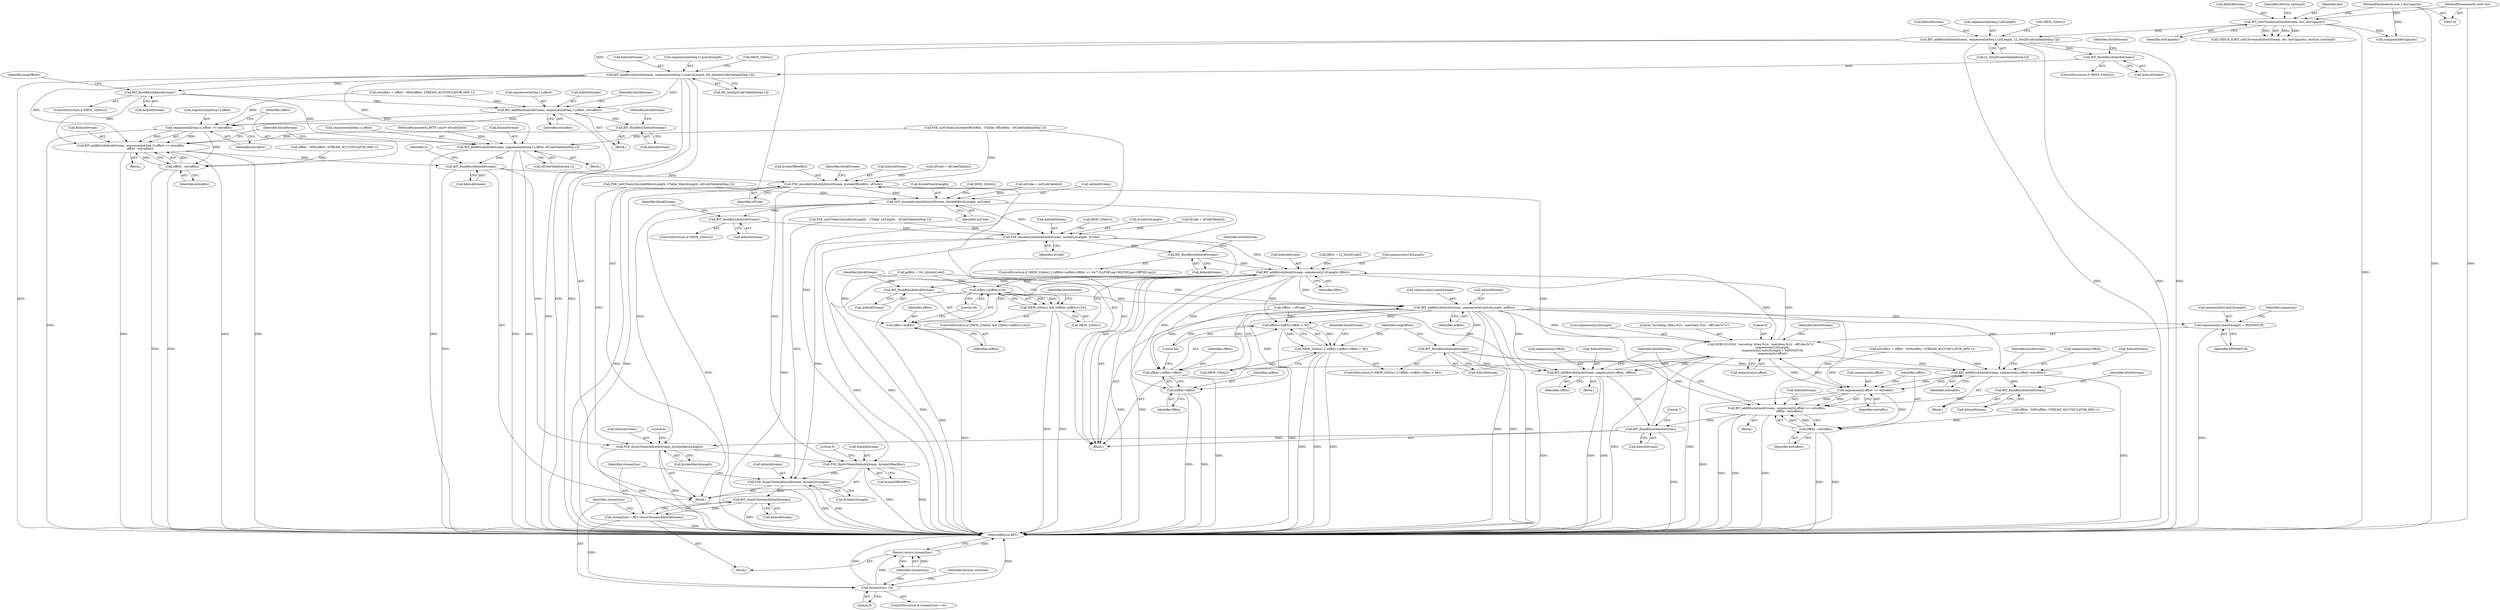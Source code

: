 digraph "0_zstd_3e5cdf1b6a85843e991d7d10f6a2567c15580da0_2@array" {
"1000186" [label="(Call,BIT_addBits(&blockStream, sequences[nbSeq-1].litLength, LL_bits[llCodeTable[nbSeq-1]]))"];
"1000138" [label="(Call,BIT_initCStream(&blockStream, dst, dstCapacity))"];
"1000121" [label="(MethodParameterIn,void* dst)"];
"1000122" [label="(MethodParameterIn,size_t dstCapacity)"];
"1000205" [label="(Call,BIT_flushBits(&blockStream))"];
"1000208" [label="(Call,BIT_addBits(&blockStream, sequences[nbSeq-1].matchLength, ML_bits[mlCodeTable[nbSeq-1]]))"];
"1000227" [label="(Call,BIT_flushBits(&blockStream))"];
"1000254" [label="(Call,BIT_addBits(&blockStream, sequences[nbSeq-1].offset, extraBits))"];
"1000265" [label="(Call,BIT_flushBits(&blockStream))"];
"1000268" [label="(Call,BIT_addBits(&blockStream, sequences[nbSeq-1].offset >> extraBits,\n                    ofBits - extraBits))"];
"1000300" [label="(Call,BIT_flushBits(&blockStream))"];
"1000371" [label="(Call,FSE_encodeSymbol(&blockStream, &stateOffsetBits, ofCode))"];
"1000377" [label="(Call,FSE_encodeSymbol(&blockStream, &stateMatchLength, mlCode))"];
"1000385" [label="(Call,BIT_flushBits(&blockStream))"];
"1000388" [label="(Call,FSE_encodeSymbol(&blockStream, &stateLitLength, llCode))"];
"1000412" [label="(Call,BIT_flushBits(&blockStream))"];
"1000415" [label="(Call,BIT_addBits(&blockStream, sequences[n].litLength, llBits))"];
"1000351" [label="(Call,DEBUGLOG(6, \"encoding: litlen:%2u - matchlen:%2u - offCode:%7u\",\n                        sequences[n].litLength,\n                        sequences[n].matchLength + MINMATCH,\n                        sequences[n].offset))"];
"1000473" [label="(Call,BIT_addBits(&blockStream, sequences[n].offset, extraBits))"];
"1000482" [label="(Call,BIT_flushBits(&blockStream))"];
"1000485" [label="(Call,BIT_addBits(&blockStream, sequences[n].offset >> extraBits,\n                            ofBits - extraBits))"];
"1000509" [label="(Call,BIT_flushBits(&blockStream))"];
"1000530" [label="(Call,FSE_flushCState(&blockStream, &stateMatchLength))"];
"1000541" [label="(Call,FSE_flushCState(&blockStream, &stateOffsetBits))"];
"1000552" [label="(Call,FSE_flushCState(&blockStream, &stateLitLength))"];
"1000561" [label="(Call,BIT_closeCStream(&blockStream))"];
"1000559" [label="(Call,streamSize = BIT_closeCStream(&blockStream))"];
"1000565" [label="(Call,streamSize==0)"];
"1000571" [label="(Return,return streamSize;)"];
"1000488" [label="(Call,sequences[n].offset >> extraBits)"];
"1000495" [label="(Call,ofBits - extraBits)"];
"1000500" [label="(Call,BIT_addBits(&blockStream, sequences[n].offset, ofBits))"];
"1000427" [label="(Call,(llBits+mlBits)>24)"];
"1000425" [label="(Call,MEM_32bits() && ((llBits+mlBits)>24))"];
"1000428" [label="(Call,llBits+mlBits)"];
"1000432" [label="(Call,BIT_flushBits(&blockStream))"];
"1000435" [label="(Call,BIT_addBits(&blockStream, sequences[n].matchLength, mlBits))"];
"1000359" [label="(Call,sequences[n].matchLength + MINMATCH)"];
"1000447" [label="(Call,ofBits+mlBits+llBits > 56)"];
"1000445" [label="(Call,MEM_32bits() || (ofBits+mlBits+llBits > 56))"];
"1000448" [label="(Call,ofBits+mlBits+llBits)"];
"1000450" [label="(Call,mlBits+llBits)"];
"1000454" [label="(Call,BIT_flushBits(&blockStream))"];
"1000271" [label="(Call,sequences[nbSeq-1].offset >> extraBits)"];
"1000280" [label="(Call,ofBits - extraBits)"];
"1000285" [label="(Call,BIT_addBits(&blockStream, sequences[nbSeq-1].offset, ofCodeTable[nbSeq-1]))"];
"1000285" [label="(Call,BIT_addBits(&blockStream, sequences[nbSeq-1].offset, ofCodeTable[nbSeq-1]))"];
"1000206" [label="(Call,&blockStream)"];
"1000389" [label="(Call,&blockStream)"];
"1000386" [label="(Call,&blockStream)"];
"1000378" [label="(Call,&blockStream)"];
"1000359" [label="(Call,sequences[n].matchLength + MINMATCH)"];
"1000560" [label="(Identifier,streamSize)"];
"1000555" [label="(Call,&stateLitLength)"];
"1000425" [label="(Call,MEM_32bits() && ((llBits+mlBits)>24))"];
"1000286" [label="(Call,&blockStream)"];
"1000244" [label="(Call,ofBits - MIN(ofBits, STREAM_ACCUMULATOR_MIN-1))"];
"1000139" [label="(Call,&blockStream)"];
"1000430" [label="(Identifier,mlBits)"];
"1000177" [label="(Call,FSE_initCState2(&stateLitLength,   CTable_LitLength,   llCodeTable[nbSeq-1]))"];
"1000444" [label="(ControlStructure,if (MEM_32bits() || (ofBits+mlBits+llBits > 56)))"];
"1000254" [label="(Call,BIT_addBits(&blockStream, sequences[nbSeq-1].offset, extraBits))"];
"1000456" [label="(Identifier,blockStream)"];
"1000257" [label="(Call,sequences[nbSeq-1].offset)"];
"1000228" [label="(Call,&blockStream)"];
"1000231" [label="(Identifier,longOffsets)"];
"1000279" [label="(Identifier,extraBits)"];
"1000567" [label="(Literal,0)"];
"1000503" [label="(Call,sequences[n].offset)"];
"1000269" [label="(Call,&blockStream)"];
"1000428" [label="(Call,llBits+mlBits)"];
"1000488" [label="(Call,sequences[n].offset >> extraBits)"];
"1000255" [label="(Call,&blockStream)"];
"1000281" [label="(Identifier,ofBits)"];
"1000380" [label="(Call,&stateMatchLength)"];
"1000472" [label="(Block,)"];
"1000413" [label="(Call,&blockStream)"];
"1000143" [label="(Identifier,dstSize_tooSmall)"];
"1000324" [label="(Call,ofCode = ofCodeTable[n])"];
"1000433" [label="(Call,&blockStream)"];
"1000565" [label="(Call,streamSize==0)"];
"1000266" [label="(Call,&blockStream)"];
"1000541" [label="(Call,FSE_flushCState(&blockStream, &stateOffsetBits))"];
"1000205" [label="(Call,BIT_flushBits(&blockStream))"];
"1000489" [label="(Call,sequences[n].offset)"];
"1000159" [label="(Call,FSE_initCState2(&stateMatchLength, CTable_MatchLength, mlCodeTable[nbSeq-1]))"];
"1000384" [label="(Call,MEM_32bits())"];
"1000377" [label="(Call,FSE_encodeSymbol(&blockStream, &stateMatchLength, mlCode))"];
"1000208" [label="(Call,BIT_addBits(&blockStream, sequences[nbSeq-1].matchLength, ML_bits[mlCodeTable[nbSeq-1]]))"];
"1000396" [label="(Call,MEM_32bits())"];
"1000557" [label="(Block,)"];
"1000376" [label="(Identifier,ofCode)"];
"1000374" [label="(Call,&stateOffsetBits)"];
"1000288" [label="(Call,sequences[nbSeq-1].offset)"];
"1000536" [label="(Literal,6)"];
"1000196" [label="(Call,LL_bits[llCodeTable[nbSeq-1]])"];
"1000463" [label="(Call,ofBits - MIN(ofBits, STREAM_ACCUMULATOR_MIN-1))"];
"1000451" [label="(Identifier,mlBits)"];
"1000373" [label="(Identifier,blockStream)"];
"1000301" [label="(Call,&blockStream)"];
"1000511" [label="(Identifier,blockStream)"];
"1000385" [label="(Call,BIT_flushBits(&blockStream))"];
"1000218" [label="(Call,ML_bits[mlCodeTable[nbSeq-1]])"];
"1000432" [label="(Call,BIT_flushBits(&blockStream))"];
"1000448" [label="(Call,ofBits+mlBits+llBits)"];
"1000450" [label="(Call,mlBits+llBits)"];
"1000330" [label="(Call,mlCode = mlCodeTable[n])"];
"1000302" [label="(Identifier,blockStream)"];
"1000156" [label="(Call,(unsigned)dstCapacity)"];
"1000544" [label="(Call,&stateOffsetBits)"];
"1000204" [label="(Call,MEM_32bits())"];
"1000137" [label="(Call,CHECK_E(BIT_initCStream(&blockStream, dst, dstCapacity), dstSize_tooSmall))"];
"1000336" [label="(Call,llBits = LL_bits[llCode])"];
"1000264" [label="(Identifier,extraBits)"];
"1000431" [label="(Literal,24)"];
"1000510" [label="(Call,&blockStream)"];
"1000531" [label="(Call,&blockStream)"];
"1000121" [label="(MethodParameterIn,void* dst)"];
"1000461" [label="(Call,extraBits = ofBits - MIN(ofBits, STREAM_ACCUMULATOR_MIN-1))"];
"1000447" [label="(Call,ofBits+mlBits+llBits > 56)"];
"1000132" [label="(Block,)"];
"1000211" [label="(Call,sequences[nbSeq-1].matchLength)"];
"1000300" [label="(Call,BIT_flushBits(&blockStream))"];
"1000486" [label="(Call,&blockStream)"];
"1000417" [label="(Identifier,blockStream)"];
"1000141" [label="(Identifier,dst)"];
"1000382" [label="(Identifier,mlCode)"];
"1000412" [label="(Call,BIT_flushBits(&blockStream))"];
"1000418" [label="(Call,sequences[n].litLength)"];
"1000168" [label="(Call,FSE_initCState2(&stateOffsetBits,  CTable_OffsetBits,  ofCodeTable[nbSeq-1]))"];
"1000487" [label="(Identifier,blockStream)"];
"1000485" [label="(Call,BIT_addBits(&blockStream, sequences[n].offset >> extraBits,\n                            ofBits - extraBits))"];
"1000495" [label="(Call,ofBits - extraBits)"];
"1000513" [label="(Literal,7)"];
"1000390" [label="(Identifier,blockStream)"];
"1000354" [label="(Call,sequences[n].litLength)"];
"1000122" [label="(MethodParameterIn,size_t dstCapacity)"];
"1000459" [label="(Block,)"];
"1000427" [label="(Call,(llBits+mlBits)>24)"];
"1000449" [label="(Identifier,ofBits)"];
"1000265" [label="(Call,BIT_flushBits(&blockStream))"];
"1000415" [label="(Call,BIT_addBits(&blockStream, sequences[n].litLength, llBits))"];
"1000553" [label="(Call,&blockStream)"];
"1000271" [label="(Call,sequences[nbSeq-1].offset >> extraBits)"];
"1000496" [label="(Identifier,ofBits)"];
"1000452" [label="(Identifier,llBits)"];
"1000497" [label="(Identifier,extraBits)"];
"1000307" [label="(Identifier,n)"];
"1000446" [label="(Call,MEM_32bits())"];
"1000284" [label="(Block,)"];
"1000508" [label="(Identifier,ofBits)"];
"1000453" [label="(Literal,56)"];
"1000533" [label="(Call,&stateMatchLength)"];
"1000436" [label="(Call,&blockStream)"];
"1000226" [label="(Call,MEM_32bits())"];
"1000481" [label="(Identifier,extraBits)"];
"1000484" [label="(Identifier,blockStream)"];
"1000559" [label="(Call,streamSize = BIT_closeCStream(&blockStream))"];
"1000435" [label="(Call,BIT_addBits(&blockStream, sequences[n].matchLength, mlBits))"];
"1000499" [label="(Block,)"];
"1000203" [label="(ControlStructure,if (MEM_32bits()))"];
"1000232" [label="(Block,)"];
"1000443" [label="(Identifier,mlBits)"];
"1000360" [label="(Call,sequences[n].matchLength)"];
"1000225" [label="(ControlStructure,if (MEM_32bits()))"];
"1000187" [label="(Call,&blockStream)"];
"1000391" [label="(Call,&stateLitLength)"];
"1000267" [label="(Identifier,blockStream)"];
"1000280" [label="(Call,ofBits - extraBits)"];
"1000316" [label="(Block,)"];
"1000270" [label="(Identifier,blockStream)"];
"1000272" [label="(Call,sequences[nbSeq-1].offset)"];
"1000189" [label="(Call,sequences[nbSeq-1].litLength)"];
"1000445" [label="(Call,MEM_32bits() || (ofBits+mlBits+llBits > 56))"];
"1000242" [label="(Call,extraBits = ofBits - MIN(ofBits, STREAM_ACCUMULATOR_MIN-1))"];
"1000366" [label="(Call,sequences[n].offset)"];
"1000501" [label="(Call,&blockStream)"];
"1000383" [label="(ControlStructure,if (MEM_32bits()))"];
"1000552" [label="(Call,FSE_flushCState(&blockStream, &stateLitLength))"];
"1000424" [label="(ControlStructure,if (MEM_32bits() && ((llBits+mlBits)>24)))"];
"1000138" [label="(Call,BIT_initCStream(&blockStream, dst, dstCapacity))"];
"1000438" [label="(Call,sequences[n].matchLength)"];
"1000365" [label="(Identifier,MINMATCH)"];
"1000126" [label="(MethodParameterIn,BYTE const* ofCodeTable)"];
"1000268" [label="(Call,BIT_addBits(&blockStream, sequences[nbSeq-1].offset >> extraBits,\n                    ofBits - extraBits))"];
"1000494" [label="(Identifier,extraBits)"];
"1000282" [label="(Identifier,extraBits)"];
"1000458" [label="(Identifier,longOffsets)"];
"1000186" [label="(Call,BIT_addBits(&blockStream, sequences[nbSeq-1].litLength, LL_bits[llCodeTable[nbSeq-1]]))"];
"1000379" [label="(Identifier,blockStream)"];
"1000542" [label="(Call,&blockStream)"];
"1000547" [label="(Literal,6)"];
"1000210" [label="(Identifier,blockStream)"];
"1000509" [label="(Call,BIT_flushBits(&blockStream))"];
"1000353" [label="(Literal,\"encoding: litlen:%2u - matchlen:%2u - offCode:%7u\")"];
"1000371" [label="(Call,FSE_encodeSymbol(&blockStream, &stateOffsetBits, ofCode))"];
"1000561" [label="(Call,BIT_closeCStream(&blockStream))"];
"1000564" [label="(ControlStructure,if (streamSize==0))"];
"1000429" [label="(Identifier,llBits)"];
"1000454" [label="(Call,BIT_flushBits(&blockStream))"];
"1000393" [label="(Identifier,llCode)"];
"1000476" [label="(Call,sequences[n].offset)"];
"1000562" [label="(Call,&blockStream)"];
"1000209" [label="(Call,&blockStream)"];
"1000423" [label="(Identifier,llBits)"];
"1000570" [label="(Identifier,dstSize_tooSmall)"];
"1000372" [label="(Call,&blockStream)"];
"1000426" [label="(Call,MEM_32bits())"];
"1000437" [label="(Identifier,blockStream)"];
"1000530" [label="(Call,FSE_flushCState(&blockStream, &stateMatchLength))"];
"1000572" [label="(Identifier,streamSize)"];
"1000482" [label="(Call,BIT_flushBits(&blockStream))"];
"1000483" [label="(Call,&blockStream)"];
"1000142" [label="(Identifier,dstCapacity)"];
"1000473" [label="(Call,BIT_addBits(&blockStream, sequences[n].offset, extraBits))"];
"1000342" [label="(Call,ofBits = ofCode)"];
"1000346" [label="(Call,mlBits = ML_bits[mlCode])"];
"1000566" [label="(Identifier,streamSize)"];
"1000571" [label="(Return,return streamSize;)"];
"1000368" [label="(Identifier,sequences)"];
"1000388" [label="(Call,FSE_encodeSymbol(&blockStream, &stateLitLength, llCode))"];
"1000394" [label="(ControlStructure,if (MEM_32bits() || (ofBits+mlBits+llBits >= 64-7-(LLFSELog+MLFSELog+OffFSELog))))"];
"1000227" [label="(Call,BIT_flushBits(&blockStream))"];
"1000434" [label="(Identifier,blockStream)"];
"1000351" [label="(Call,DEBUGLOG(6, \"encoding: litlen:%2u - matchlen:%2u - offCode:%7u\",\n                        sequences[n].litLength,\n                        sequences[n].matchLength + MINMATCH,\n                        sequences[n].offset))"];
"1000416" [label="(Call,&blockStream)"];
"1000295" [label="(Call,ofCodeTable[nbSeq-1])"];
"1000573" [label="(MethodReturn,RET)"];
"1000500" [label="(Call,BIT_addBits(&blockStream, sequences[n].offset, ofBits))"];
"1000253" [label="(Block,)"];
"1000318" [label="(Call,llCode = llCodeTable[n])"];
"1000455" [label="(Call,&blockStream)"];
"1000474" [label="(Call,&blockStream)"];
"1000352" [label="(Literal,6)"];
"1000186" -> "1000132"  [label="AST: "];
"1000186" -> "1000196"  [label="CFG: "];
"1000187" -> "1000186"  [label="AST: "];
"1000189" -> "1000186"  [label="AST: "];
"1000196" -> "1000186"  [label="AST: "];
"1000204" -> "1000186"  [label="CFG: "];
"1000186" -> "1000573"  [label="DDG: "];
"1000186" -> "1000573"  [label="DDG: "];
"1000186" -> "1000573"  [label="DDG: "];
"1000138" -> "1000186"  [label="DDG: "];
"1000186" -> "1000205"  [label="DDG: "];
"1000186" -> "1000208"  [label="DDG: "];
"1000138" -> "1000137"  [label="AST: "];
"1000138" -> "1000142"  [label="CFG: "];
"1000139" -> "1000138"  [label="AST: "];
"1000141" -> "1000138"  [label="AST: "];
"1000142" -> "1000138"  [label="AST: "];
"1000143" -> "1000138"  [label="CFG: "];
"1000138" -> "1000573"  [label="DDG: "];
"1000138" -> "1000137"  [label="DDG: "];
"1000138" -> "1000137"  [label="DDG: "];
"1000138" -> "1000137"  [label="DDG: "];
"1000121" -> "1000138"  [label="DDG: "];
"1000122" -> "1000138"  [label="DDG: "];
"1000138" -> "1000156"  [label="DDG: "];
"1000121" -> "1000120"  [label="AST: "];
"1000121" -> "1000573"  [label="DDG: "];
"1000122" -> "1000120"  [label="AST: "];
"1000122" -> "1000573"  [label="DDG: "];
"1000122" -> "1000156"  [label="DDG: "];
"1000205" -> "1000203"  [label="AST: "];
"1000205" -> "1000206"  [label="CFG: "];
"1000206" -> "1000205"  [label="AST: "];
"1000210" -> "1000205"  [label="CFG: "];
"1000205" -> "1000208"  [label="DDG: "];
"1000208" -> "1000132"  [label="AST: "];
"1000208" -> "1000218"  [label="CFG: "];
"1000209" -> "1000208"  [label="AST: "];
"1000211" -> "1000208"  [label="AST: "];
"1000218" -> "1000208"  [label="AST: "];
"1000226" -> "1000208"  [label="CFG: "];
"1000208" -> "1000573"  [label="DDG: "];
"1000208" -> "1000573"  [label="DDG: "];
"1000208" -> "1000573"  [label="DDG: "];
"1000208" -> "1000227"  [label="DDG: "];
"1000208" -> "1000254"  [label="DDG: "];
"1000208" -> "1000268"  [label="DDG: "];
"1000208" -> "1000285"  [label="DDG: "];
"1000227" -> "1000225"  [label="AST: "];
"1000227" -> "1000228"  [label="CFG: "];
"1000228" -> "1000227"  [label="AST: "];
"1000231" -> "1000227"  [label="CFG: "];
"1000227" -> "1000254"  [label="DDG: "];
"1000227" -> "1000268"  [label="DDG: "];
"1000227" -> "1000285"  [label="DDG: "];
"1000254" -> "1000253"  [label="AST: "];
"1000254" -> "1000264"  [label="CFG: "];
"1000255" -> "1000254"  [label="AST: "];
"1000257" -> "1000254"  [label="AST: "];
"1000264" -> "1000254"  [label="AST: "];
"1000267" -> "1000254"  [label="CFG: "];
"1000254" -> "1000573"  [label="DDG: "];
"1000242" -> "1000254"  [label="DDG: "];
"1000254" -> "1000265"  [label="DDG: "];
"1000254" -> "1000271"  [label="DDG: "];
"1000254" -> "1000271"  [label="DDG: "];
"1000265" -> "1000253"  [label="AST: "];
"1000265" -> "1000266"  [label="CFG: "];
"1000266" -> "1000265"  [label="AST: "];
"1000270" -> "1000265"  [label="CFG: "];
"1000265" -> "1000268"  [label="DDG: "];
"1000268" -> "1000232"  [label="AST: "];
"1000268" -> "1000280"  [label="CFG: "];
"1000269" -> "1000268"  [label="AST: "];
"1000271" -> "1000268"  [label="AST: "];
"1000280" -> "1000268"  [label="AST: "];
"1000302" -> "1000268"  [label="CFG: "];
"1000268" -> "1000573"  [label="DDG: "];
"1000268" -> "1000573"  [label="DDG: "];
"1000268" -> "1000573"  [label="DDG: "];
"1000271" -> "1000268"  [label="DDG: "];
"1000271" -> "1000268"  [label="DDG: "];
"1000280" -> "1000268"  [label="DDG: "];
"1000280" -> "1000268"  [label="DDG: "];
"1000268" -> "1000300"  [label="DDG: "];
"1000300" -> "1000132"  [label="AST: "];
"1000300" -> "1000301"  [label="CFG: "];
"1000301" -> "1000300"  [label="AST: "];
"1000307" -> "1000300"  [label="CFG: "];
"1000300" -> "1000573"  [label="DDG: "];
"1000285" -> "1000300"  [label="DDG: "];
"1000300" -> "1000371"  [label="DDG: "];
"1000300" -> "1000530"  [label="DDG: "];
"1000371" -> "1000316"  [label="AST: "];
"1000371" -> "1000376"  [label="CFG: "];
"1000372" -> "1000371"  [label="AST: "];
"1000374" -> "1000371"  [label="AST: "];
"1000376" -> "1000371"  [label="AST: "];
"1000379" -> "1000371"  [label="CFG: "];
"1000371" -> "1000573"  [label="DDG: "];
"1000371" -> "1000573"  [label="DDG: "];
"1000509" -> "1000371"  [label="DDG: "];
"1000168" -> "1000371"  [label="DDG: "];
"1000324" -> "1000371"  [label="DDG: "];
"1000371" -> "1000377"  [label="DDG: "];
"1000371" -> "1000541"  [label="DDG: "];
"1000377" -> "1000316"  [label="AST: "];
"1000377" -> "1000382"  [label="CFG: "];
"1000378" -> "1000377"  [label="AST: "];
"1000380" -> "1000377"  [label="AST: "];
"1000382" -> "1000377"  [label="AST: "];
"1000384" -> "1000377"  [label="CFG: "];
"1000377" -> "1000573"  [label="DDG: "];
"1000377" -> "1000573"  [label="DDG: "];
"1000159" -> "1000377"  [label="DDG: "];
"1000330" -> "1000377"  [label="DDG: "];
"1000377" -> "1000385"  [label="DDG: "];
"1000377" -> "1000388"  [label="DDG: "];
"1000377" -> "1000530"  [label="DDG: "];
"1000385" -> "1000383"  [label="AST: "];
"1000385" -> "1000386"  [label="CFG: "];
"1000386" -> "1000385"  [label="AST: "];
"1000390" -> "1000385"  [label="CFG: "];
"1000385" -> "1000388"  [label="DDG: "];
"1000388" -> "1000316"  [label="AST: "];
"1000388" -> "1000393"  [label="CFG: "];
"1000389" -> "1000388"  [label="AST: "];
"1000391" -> "1000388"  [label="AST: "];
"1000393" -> "1000388"  [label="AST: "];
"1000396" -> "1000388"  [label="CFG: "];
"1000388" -> "1000573"  [label="DDG: "];
"1000388" -> "1000573"  [label="DDG: "];
"1000177" -> "1000388"  [label="DDG: "];
"1000318" -> "1000388"  [label="DDG: "];
"1000388" -> "1000412"  [label="DDG: "];
"1000388" -> "1000415"  [label="DDG: "];
"1000388" -> "1000552"  [label="DDG: "];
"1000412" -> "1000394"  [label="AST: "];
"1000412" -> "1000413"  [label="CFG: "];
"1000413" -> "1000412"  [label="AST: "];
"1000417" -> "1000412"  [label="CFG: "];
"1000412" -> "1000415"  [label="DDG: "];
"1000415" -> "1000316"  [label="AST: "];
"1000415" -> "1000423"  [label="CFG: "];
"1000416" -> "1000415"  [label="AST: "];
"1000418" -> "1000415"  [label="AST: "];
"1000423" -> "1000415"  [label="AST: "];
"1000426" -> "1000415"  [label="CFG: "];
"1000415" -> "1000573"  [label="DDG: "];
"1000415" -> "1000573"  [label="DDG: "];
"1000415" -> "1000573"  [label="DDG: "];
"1000415" -> "1000351"  [label="DDG: "];
"1000351" -> "1000415"  [label="DDG: "];
"1000336" -> "1000415"  [label="DDG: "];
"1000415" -> "1000427"  [label="DDG: "];
"1000415" -> "1000428"  [label="DDG: "];
"1000415" -> "1000432"  [label="DDG: "];
"1000415" -> "1000435"  [label="DDG: "];
"1000415" -> "1000447"  [label="DDG: "];
"1000415" -> "1000448"  [label="DDG: "];
"1000415" -> "1000450"  [label="DDG: "];
"1000351" -> "1000316"  [label="AST: "];
"1000351" -> "1000366"  [label="CFG: "];
"1000352" -> "1000351"  [label="AST: "];
"1000353" -> "1000351"  [label="AST: "];
"1000354" -> "1000351"  [label="AST: "];
"1000359" -> "1000351"  [label="AST: "];
"1000366" -> "1000351"  [label="AST: "];
"1000373" -> "1000351"  [label="CFG: "];
"1000351" -> "1000573"  [label="DDG: "];
"1000351" -> "1000573"  [label="DDG: "];
"1000435" -> "1000351"  [label="DDG: "];
"1000488" -> "1000351"  [label="DDG: "];
"1000500" -> "1000351"  [label="DDG: "];
"1000351" -> "1000473"  [label="DDG: "];
"1000351" -> "1000488"  [label="DDG: "];
"1000351" -> "1000500"  [label="DDG: "];
"1000473" -> "1000472"  [label="AST: "];
"1000473" -> "1000481"  [label="CFG: "];
"1000474" -> "1000473"  [label="AST: "];
"1000476" -> "1000473"  [label="AST: "];
"1000481" -> "1000473"  [label="AST: "];
"1000484" -> "1000473"  [label="CFG: "];
"1000473" -> "1000573"  [label="DDG: "];
"1000454" -> "1000473"  [label="DDG: "];
"1000435" -> "1000473"  [label="DDG: "];
"1000461" -> "1000473"  [label="DDG: "];
"1000473" -> "1000482"  [label="DDG: "];
"1000473" -> "1000488"  [label="DDG: "];
"1000473" -> "1000488"  [label="DDG: "];
"1000482" -> "1000472"  [label="AST: "];
"1000482" -> "1000483"  [label="CFG: "];
"1000483" -> "1000482"  [label="AST: "];
"1000487" -> "1000482"  [label="CFG: "];
"1000482" -> "1000485"  [label="DDG: "];
"1000485" -> "1000459"  [label="AST: "];
"1000485" -> "1000495"  [label="CFG: "];
"1000486" -> "1000485"  [label="AST: "];
"1000488" -> "1000485"  [label="AST: "];
"1000495" -> "1000485"  [label="AST: "];
"1000511" -> "1000485"  [label="CFG: "];
"1000485" -> "1000573"  [label="DDG: "];
"1000485" -> "1000573"  [label="DDG: "];
"1000485" -> "1000573"  [label="DDG: "];
"1000454" -> "1000485"  [label="DDG: "];
"1000435" -> "1000485"  [label="DDG: "];
"1000488" -> "1000485"  [label="DDG: "];
"1000488" -> "1000485"  [label="DDG: "];
"1000495" -> "1000485"  [label="DDG: "];
"1000495" -> "1000485"  [label="DDG: "];
"1000485" -> "1000509"  [label="DDG: "];
"1000509" -> "1000316"  [label="AST: "];
"1000509" -> "1000510"  [label="CFG: "];
"1000510" -> "1000509"  [label="AST: "];
"1000513" -> "1000509"  [label="CFG: "];
"1000509" -> "1000573"  [label="DDG: "];
"1000500" -> "1000509"  [label="DDG: "];
"1000509" -> "1000530"  [label="DDG: "];
"1000530" -> "1000132"  [label="AST: "];
"1000530" -> "1000533"  [label="CFG: "];
"1000531" -> "1000530"  [label="AST: "];
"1000533" -> "1000530"  [label="AST: "];
"1000536" -> "1000530"  [label="CFG: "];
"1000530" -> "1000573"  [label="DDG: "];
"1000530" -> "1000573"  [label="DDG: "];
"1000159" -> "1000530"  [label="DDG: "];
"1000530" -> "1000541"  [label="DDG: "];
"1000541" -> "1000132"  [label="AST: "];
"1000541" -> "1000544"  [label="CFG: "];
"1000542" -> "1000541"  [label="AST: "];
"1000544" -> "1000541"  [label="AST: "];
"1000547" -> "1000541"  [label="CFG: "];
"1000541" -> "1000573"  [label="DDG: "];
"1000541" -> "1000573"  [label="DDG: "];
"1000168" -> "1000541"  [label="DDG: "];
"1000541" -> "1000552"  [label="DDG: "];
"1000552" -> "1000132"  [label="AST: "];
"1000552" -> "1000555"  [label="CFG: "];
"1000553" -> "1000552"  [label="AST: "];
"1000555" -> "1000552"  [label="AST: "];
"1000560" -> "1000552"  [label="CFG: "];
"1000552" -> "1000573"  [label="DDG: "];
"1000552" -> "1000573"  [label="DDG: "];
"1000177" -> "1000552"  [label="DDG: "];
"1000552" -> "1000561"  [label="DDG: "];
"1000561" -> "1000559"  [label="AST: "];
"1000561" -> "1000562"  [label="CFG: "];
"1000562" -> "1000561"  [label="AST: "];
"1000559" -> "1000561"  [label="CFG: "];
"1000561" -> "1000573"  [label="DDG: "];
"1000561" -> "1000559"  [label="DDG: "];
"1000559" -> "1000557"  [label="AST: "];
"1000560" -> "1000559"  [label="AST: "];
"1000566" -> "1000559"  [label="CFG: "];
"1000559" -> "1000573"  [label="DDG: "];
"1000559" -> "1000565"  [label="DDG: "];
"1000565" -> "1000564"  [label="AST: "];
"1000565" -> "1000567"  [label="CFG: "];
"1000566" -> "1000565"  [label="AST: "];
"1000567" -> "1000565"  [label="AST: "];
"1000570" -> "1000565"  [label="CFG: "];
"1000572" -> "1000565"  [label="CFG: "];
"1000565" -> "1000573"  [label="DDG: "];
"1000565" -> "1000573"  [label="DDG: "];
"1000565" -> "1000571"  [label="DDG: "];
"1000571" -> "1000557"  [label="AST: "];
"1000571" -> "1000572"  [label="CFG: "];
"1000572" -> "1000571"  [label="AST: "];
"1000573" -> "1000571"  [label="CFG: "];
"1000571" -> "1000573"  [label="DDG: "];
"1000572" -> "1000571"  [label="DDG: "];
"1000488" -> "1000494"  [label="CFG: "];
"1000489" -> "1000488"  [label="AST: "];
"1000494" -> "1000488"  [label="AST: "];
"1000496" -> "1000488"  [label="CFG: "];
"1000488" -> "1000573"  [label="DDG: "];
"1000461" -> "1000488"  [label="DDG: "];
"1000488" -> "1000495"  [label="DDG: "];
"1000495" -> "1000497"  [label="CFG: "];
"1000496" -> "1000495"  [label="AST: "];
"1000497" -> "1000495"  [label="AST: "];
"1000495" -> "1000573"  [label="DDG: "];
"1000495" -> "1000573"  [label="DDG: "];
"1000463" -> "1000495"  [label="DDG: "];
"1000500" -> "1000499"  [label="AST: "];
"1000500" -> "1000508"  [label="CFG: "];
"1000501" -> "1000500"  [label="AST: "];
"1000503" -> "1000500"  [label="AST: "];
"1000508" -> "1000500"  [label="AST: "];
"1000511" -> "1000500"  [label="CFG: "];
"1000500" -> "1000573"  [label="DDG: "];
"1000500" -> "1000573"  [label="DDG: "];
"1000500" -> "1000573"  [label="DDG: "];
"1000454" -> "1000500"  [label="DDG: "];
"1000435" -> "1000500"  [label="DDG: "];
"1000342" -> "1000500"  [label="DDG: "];
"1000427" -> "1000425"  [label="AST: "];
"1000427" -> "1000431"  [label="CFG: "];
"1000428" -> "1000427"  [label="AST: "];
"1000431" -> "1000427"  [label="AST: "];
"1000425" -> "1000427"  [label="CFG: "];
"1000427" -> "1000573"  [label="DDG: "];
"1000427" -> "1000425"  [label="DDG: "];
"1000427" -> "1000425"  [label="DDG: "];
"1000346" -> "1000427"  [label="DDG: "];
"1000425" -> "1000424"  [label="AST: "];
"1000425" -> "1000426"  [label="CFG: "];
"1000426" -> "1000425"  [label="AST: "];
"1000434" -> "1000425"  [label="CFG: "];
"1000437" -> "1000425"  [label="CFG: "];
"1000425" -> "1000573"  [label="DDG: "];
"1000425" -> "1000573"  [label="DDG: "];
"1000428" -> "1000430"  [label="CFG: "];
"1000429" -> "1000428"  [label="AST: "];
"1000430" -> "1000428"  [label="AST: "];
"1000431" -> "1000428"  [label="CFG: "];
"1000428" -> "1000573"  [label="DDG: "];
"1000346" -> "1000428"  [label="DDG: "];
"1000432" -> "1000424"  [label="AST: "];
"1000432" -> "1000433"  [label="CFG: "];
"1000433" -> "1000432"  [label="AST: "];
"1000437" -> "1000432"  [label="CFG: "];
"1000432" -> "1000435"  [label="DDG: "];
"1000435" -> "1000316"  [label="AST: "];
"1000435" -> "1000443"  [label="CFG: "];
"1000436" -> "1000435"  [label="AST: "];
"1000438" -> "1000435"  [label="AST: "];
"1000443" -> "1000435"  [label="AST: "];
"1000446" -> "1000435"  [label="CFG: "];
"1000435" -> "1000573"  [label="DDG: "];
"1000435" -> "1000573"  [label="DDG: "];
"1000435" -> "1000573"  [label="DDG: "];
"1000435" -> "1000359"  [label="DDG: "];
"1000346" -> "1000435"  [label="DDG: "];
"1000435" -> "1000447"  [label="DDG: "];
"1000435" -> "1000448"  [label="DDG: "];
"1000435" -> "1000450"  [label="DDG: "];
"1000435" -> "1000454"  [label="DDG: "];
"1000359" -> "1000365"  [label="CFG: "];
"1000360" -> "1000359"  [label="AST: "];
"1000365" -> "1000359"  [label="AST: "];
"1000368" -> "1000359"  [label="CFG: "];
"1000359" -> "1000573"  [label="DDG: "];
"1000447" -> "1000445"  [label="AST: "];
"1000447" -> "1000453"  [label="CFG: "];
"1000448" -> "1000447"  [label="AST: "];
"1000453" -> "1000447"  [label="AST: "];
"1000445" -> "1000447"  [label="CFG: "];
"1000447" -> "1000573"  [label="DDG: "];
"1000447" -> "1000445"  [label="DDG: "];
"1000447" -> "1000445"  [label="DDG: "];
"1000342" -> "1000447"  [label="DDG: "];
"1000445" -> "1000444"  [label="AST: "];
"1000445" -> "1000446"  [label="CFG: "];
"1000446" -> "1000445"  [label="AST: "];
"1000456" -> "1000445"  [label="CFG: "];
"1000458" -> "1000445"  [label="CFG: "];
"1000445" -> "1000573"  [label="DDG: "];
"1000445" -> "1000573"  [label="DDG: "];
"1000445" -> "1000573"  [label="DDG: "];
"1000448" -> "1000450"  [label="CFG: "];
"1000449" -> "1000448"  [label="AST: "];
"1000450" -> "1000448"  [label="AST: "];
"1000453" -> "1000448"  [label="CFG: "];
"1000448" -> "1000573"  [label="DDG: "];
"1000342" -> "1000448"  [label="DDG: "];
"1000450" -> "1000452"  [label="CFG: "];
"1000451" -> "1000450"  [label="AST: "];
"1000452" -> "1000450"  [label="AST: "];
"1000450" -> "1000573"  [label="DDG: "];
"1000450" -> "1000573"  [label="DDG: "];
"1000454" -> "1000444"  [label="AST: "];
"1000454" -> "1000455"  [label="CFG: "];
"1000455" -> "1000454"  [label="AST: "];
"1000458" -> "1000454"  [label="CFG: "];
"1000271" -> "1000279"  [label="CFG: "];
"1000272" -> "1000271"  [label="AST: "];
"1000279" -> "1000271"  [label="AST: "];
"1000281" -> "1000271"  [label="CFG: "];
"1000271" -> "1000573"  [label="DDG: "];
"1000242" -> "1000271"  [label="DDG: "];
"1000271" -> "1000280"  [label="DDG: "];
"1000280" -> "1000282"  [label="CFG: "];
"1000281" -> "1000280"  [label="AST: "];
"1000282" -> "1000280"  [label="AST: "];
"1000280" -> "1000573"  [label="DDG: "];
"1000280" -> "1000573"  [label="DDG: "];
"1000244" -> "1000280"  [label="DDG: "];
"1000285" -> "1000284"  [label="AST: "];
"1000285" -> "1000295"  [label="CFG: "];
"1000286" -> "1000285"  [label="AST: "];
"1000288" -> "1000285"  [label="AST: "];
"1000295" -> "1000285"  [label="AST: "];
"1000302" -> "1000285"  [label="CFG: "];
"1000285" -> "1000573"  [label="DDG: "];
"1000285" -> "1000573"  [label="DDG: "];
"1000285" -> "1000573"  [label="DDG: "];
"1000168" -> "1000285"  [label="DDG: "];
"1000126" -> "1000285"  [label="DDG: "];
}

